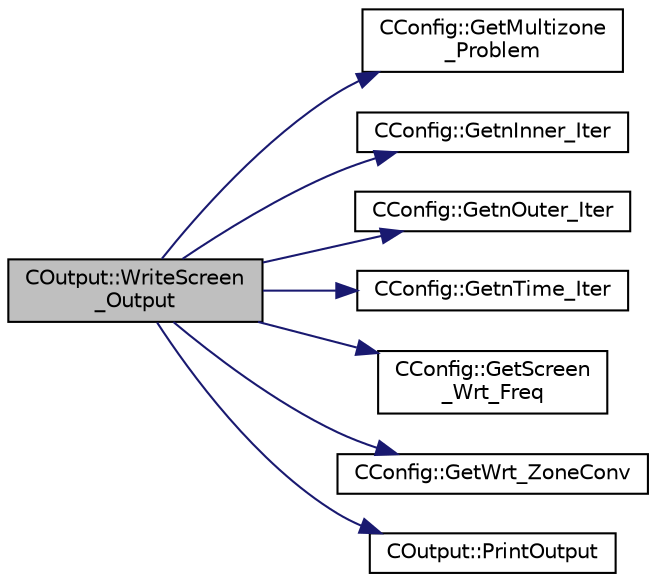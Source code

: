digraph "COutput::WriteScreen_Output"
{
 // LATEX_PDF_SIZE
  edge [fontname="Helvetica",fontsize="10",labelfontname="Helvetica",labelfontsize="10"];
  node [fontname="Helvetica",fontsize="10",shape=record];
  rankdir="LR";
  Node1 [label="COutput::WriteScreen\l_Output",height=0.2,width=0.4,color="black", fillcolor="grey75", style="filled", fontcolor="black",tooltip="Determines if the screen header should be written."];
  Node1 -> Node2 [color="midnightblue",fontsize="10",style="solid",fontname="Helvetica"];
  Node2 [label="CConfig::GetMultizone\l_Problem",height=0.2,width=0.4,color="black", fillcolor="white", style="filled",URL="$classCConfig.html#abafdda03255a7f71a9701ded02f6d231",tooltip="Get whether the simulation we are running is a multizone simulation."];
  Node1 -> Node3 [color="midnightblue",fontsize="10",style="solid",fontname="Helvetica"];
  Node3 [label="CConfig::GetnInner_Iter",height=0.2,width=0.4,color="black", fillcolor="white", style="filled",URL="$classCConfig.html#a096cf3c68234d10476425acf40a7bf40",tooltip="Get the number of inner iterations."];
  Node1 -> Node4 [color="midnightblue",fontsize="10",style="solid",fontname="Helvetica"];
  Node4 [label="CConfig::GetnOuter_Iter",height=0.2,width=0.4,color="black", fillcolor="white", style="filled",URL="$classCConfig.html#a898cd36650fcc3a639c12e9b8ab8373a",tooltip="Get the number of outer iterations."];
  Node1 -> Node5 [color="midnightblue",fontsize="10",style="solid",fontname="Helvetica"];
  Node5 [label="CConfig::GetnTime_Iter",height=0.2,width=0.4,color="black", fillcolor="white", style="filled",URL="$classCConfig.html#a22b101932c391aea5173975130f488fd",tooltip="Get the number of time iterations."];
  Node1 -> Node6 [color="midnightblue",fontsize="10",style="solid",fontname="Helvetica"];
  Node6 [label="CConfig::GetScreen\l_Wrt_Freq",height=0.2,width=0.4,color="black", fillcolor="white", style="filled",URL="$classCConfig.html#ad43daa81fef55ee2c14498294308bad5",tooltip="GetScreen_Wrt_Freq_Inner."];
  Node1 -> Node7 [color="midnightblue",fontsize="10",style="solid",fontname="Helvetica"];
  Node7 [label="CConfig::GetWrt_ZoneConv",height=0.2,width=0.4,color="black", fillcolor="white", style="filled",URL="$classCConfig.html#ad582083684567aa2c65deefb06525656",tooltip="Check if the convergence history of each individual zone is written to screen."];
  Node1 -> Node8 [color="midnightblue",fontsize="10",style="solid",fontname="Helvetica"];
  Node8 [label="COutput::PrintOutput",height=0.2,width=0.4,color="black", fillcolor="white", style="filled",URL="$classCOutput.html#af0c23405e1093223066c9c79ee13985a",tooltip="Check whether we should print output."];
}
